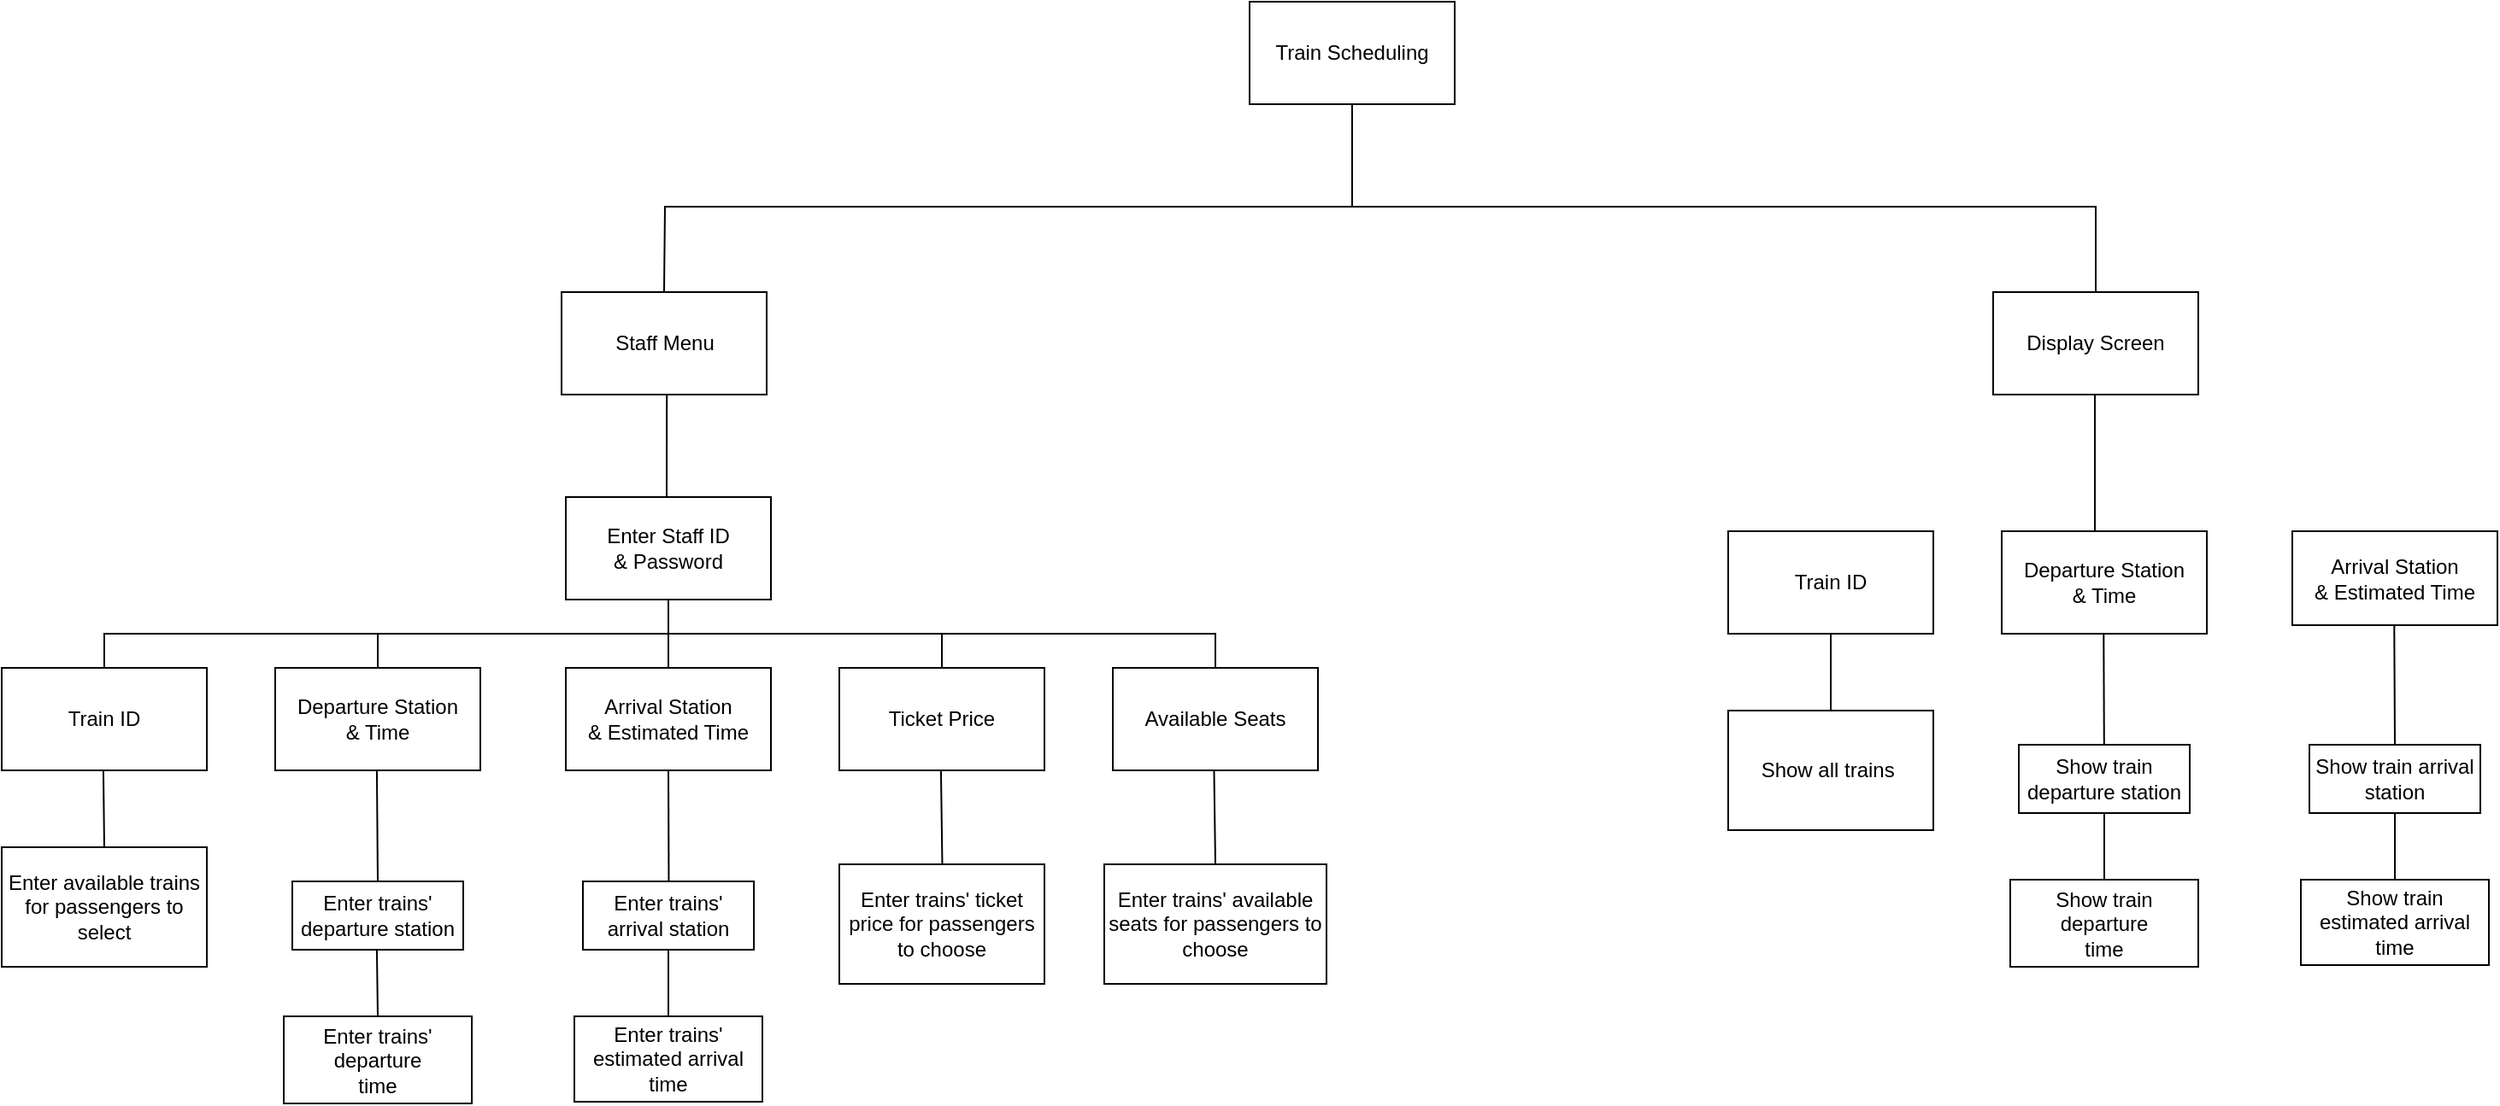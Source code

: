 <mxfile version="24.0.7" type="device">
  <diagram name="Page-1" id="gmLu2JgrGg0QX1WwN-sr">
    <mxGraphModel dx="2625" dy="1393" grid="1" gridSize="10" guides="1" tooltips="1" connect="1" arrows="1" fold="1" page="1" pageScale="1" pageWidth="1100" pageHeight="850" math="0" shadow="0">
      <root>
        <mxCell id="0" />
        <mxCell id="1" parent="0" />
        <mxCell id="Vo5YTbIJ16WxDbDKf9QX-1" value="Train Scheduling" style="rounded=0;whiteSpace=wrap;html=1;" vertex="1" parent="1">
          <mxGeometry x="1040" y="80" width="120" height="60" as="geometry" />
        </mxCell>
        <mxCell id="Vo5YTbIJ16WxDbDKf9QX-2" value="Staff Menu" style="rounded=0;whiteSpace=wrap;html=1;" vertex="1" parent="1">
          <mxGeometry x="637.5" y="250" width="120" height="60" as="geometry" />
        </mxCell>
        <mxCell id="Vo5YTbIJ16WxDbDKf9QX-3" value="Display Screen" style="rounded=0;whiteSpace=wrap;html=1;" vertex="1" parent="1">
          <mxGeometry x="1475" y="250" width="120" height="60" as="geometry" />
        </mxCell>
        <mxCell id="Vo5YTbIJ16WxDbDKf9QX-4" value="Train ID" style="rounded=0;whiteSpace=wrap;html=1;" vertex="1" parent="1">
          <mxGeometry x="310" y="470" width="120" height="60" as="geometry" />
        </mxCell>
        <mxCell id="Vo5YTbIJ16WxDbDKf9QX-5" value="Departure Station&lt;div&gt;&amp;amp; Time&lt;/div&gt;" style="rounded=0;whiteSpace=wrap;html=1;" vertex="1" parent="1">
          <mxGeometry x="470" y="470" width="120" height="60" as="geometry" />
        </mxCell>
        <mxCell id="Vo5YTbIJ16WxDbDKf9QX-6" value="Arrival Station&lt;div&gt;&amp;amp; Estimated Time&lt;/div&gt;" style="rounded=0;whiteSpace=wrap;html=1;" vertex="1" parent="1">
          <mxGeometry x="640" y="470" width="120" height="60" as="geometry" />
        </mxCell>
        <mxCell id="Vo5YTbIJ16WxDbDKf9QX-7" value="Ticket Price" style="rounded=0;whiteSpace=wrap;html=1;" vertex="1" parent="1">
          <mxGeometry x="800" y="470" width="120" height="60" as="geometry" />
        </mxCell>
        <mxCell id="Vo5YTbIJ16WxDbDKf9QX-8" value="Available Seats" style="rounded=0;whiteSpace=wrap;html=1;" vertex="1" parent="1">
          <mxGeometry x="960" y="470" width="120" height="60" as="geometry" />
        </mxCell>
        <mxCell id="Vo5YTbIJ16WxDbDKf9QX-9" value="Enter available trains for passengers to select" style="rounded=0;whiteSpace=wrap;html=1;" vertex="1" parent="1">
          <mxGeometry x="310" y="575" width="120" height="70" as="geometry" />
        </mxCell>
        <mxCell id="Vo5YTbIJ16WxDbDKf9QX-10" value="Enter trains&#39; departure station" style="rounded=0;whiteSpace=wrap;html=1;" vertex="1" parent="1">
          <mxGeometry x="480" y="595" width="100" height="40" as="geometry" />
        </mxCell>
        <mxCell id="Vo5YTbIJ16WxDbDKf9QX-11" value="Enter trains&#39; departure&lt;div&gt;time&lt;/div&gt;" style="rounded=0;whiteSpace=wrap;html=1;" vertex="1" parent="1">
          <mxGeometry x="475" y="674" width="110" height="51" as="geometry" />
        </mxCell>
        <mxCell id="Vo5YTbIJ16WxDbDKf9QX-12" value="Enter trains&#39; arrival station" style="rounded=0;whiteSpace=wrap;html=1;" vertex="1" parent="1">
          <mxGeometry x="650" y="595" width="100" height="40" as="geometry" />
        </mxCell>
        <mxCell id="Vo5YTbIJ16WxDbDKf9QX-13" value="Enter trains&#39; estimated arrival time" style="rounded=0;whiteSpace=wrap;html=1;" vertex="1" parent="1">
          <mxGeometry x="645" y="674" width="110" height="50" as="geometry" />
        </mxCell>
        <mxCell id="Vo5YTbIJ16WxDbDKf9QX-14" value="Enter trains&#39; ticket price for passengers to choose" style="rounded=0;whiteSpace=wrap;html=1;" vertex="1" parent="1">
          <mxGeometry x="800" y="585" width="120" height="70" as="geometry" />
        </mxCell>
        <mxCell id="Vo5YTbIJ16WxDbDKf9QX-15" value="Enter trains&#39; available seats for passengers to choose" style="rounded=0;whiteSpace=wrap;html=1;" vertex="1" parent="1">
          <mxGeometry x="955" y="585" width="130" height="70" as="geometry" />
        </mxCell>
        <mxCell id="Vo5YTbIJ16WxDbDKf9QX-16" value="Train ID" style="rounded=0;whiteSpace=wrap;html=1;" vertex="1" parent="1">
          <mxGeometry x="1320" y="390" width="120" height="60" as="geometry" />
        </mxCell>
        <mxCell id="Vo5YTbIJ16WxDbDKf9QX-17" value="Departure Station&lt;div&gt;&amp;amp; Time&lt;/div&gt;" style="rounded=0;whiteSpace=wrap;html=1;" vertex="1" parent="1">
          <mxGeometry x="1480" y="390" width="120" height="60" as="geometry" />
        </mxCell>
        <mxCell id="Vo5YTbIJ16WxDbDKf9QX-18" value="Arrival Station&lt;div&gt;&amp;amp; Estimated Time&lt;/div&gt;" style="rounded=0;whiteSpace=wrap;html=1;" vertex="1" parent="1">
          <mxGeometry x="1650" y="390" width="120" height="55" as="geometry" />
        </mxCell>
        <mxCell id="Vo5YTbIJ16WxDbDKf9QX-19" value="Show all trains&amp;nbsp;" style="rounded=0;whiteSpace=wrap;html=1;" vertex="1" parent="1">
          <mxGeometry x="1320" y="495" width="120" height="70" as="geometry" />
        </mxCell>
        <mxCell id="Vo5YTbIJ16WxDbDKf9QX-20" value="Show train departure station" style="rounded=0;whiteSpace=wrap;html=1;" vertex="1" parent="1">
          <mxGeometry x="1490" y="515" width="100" height="40" as="geometry" />
        </mxCell>
        <mxCell id="Vo5YTbIJ16WxDbDKf9QX-21" value="Show train departure&lt;div&gt;time&lt;/div&gt;" style="rounded=0;whiteSpace=wrap;html=1;" vertex="1" parent="1">
          <mxGeometry x="1485" y="594" width="110" height="51" as="geometry" />
        </mxCell>
        <mxCell id="Vo5YTbIJ16WxDbDKf9QX-22" value="Show train arrival station" style="rounded=0;whiteSpace=wrap;html=1;" vertex="1" parent="1">
          <mxGeometry x="1660" y="515" width="100" height="40" as="geometry" />
        </mxCell>
        <mxCell id="Vo5YTbIJ16WxDbDKf9QX-23" value="Show train estimated arrival time" style="rounded=0;whiteSpace=wrap;html=1;" vertex="1" parent="1">
          <mxGeometry x="1655" y="594" width="110" height="50" as="geometry" />
        </mxCell>
        <mxCell id="Vo5YTbIJ16WxDbDKf9QX-24" value="" style="endArrow=none;html=1;rounded=0;exitX=0.5;exitY=0;exitDx=0;exitDy=0;" edge="1" parent="1" source="Vo5YTbIJ16WxDbDKf9QX-3">
          <mxGeometry width="50" height="50" relative="1" as="geometry">
            <mxPoint x="1405" y="210" as="sourcePoint" />
            <mxPoint x="1100" y="200" as="targetPoint" />
            <Array as="points">
              <mxPoint x="1535" y="200" />
            </Array>
          </mxGeometry>
        </mxCell>
        <mxCell id="Vo5YTbIJ16WxDbDKf9QX-25" value="" style="endArrow=none;html=1;rounded=0;entryX=0.5;entryY=1;entryDx=0;entryDy=0;" edge="1" parent="1">
          <mxGeometry width="50" height="50" relative="1" as="geometry">
            <mxPoint x="699" y="370" as="sourcePoint" />
            <mxPoint x="699.09" y="310" as="targetPoint" />
          </mxGeometry>
        </mxCell>
        <mxCell id="Vo5YTbIJ16WxDbDKf9QX-26" value="" style="endArrow=none;html=1;rounded=0;entryX=0.5;entryY=1;entryDx=0;entryDy=0;exitX=0.5;exitY=0;exitDx=0;exitDy=0;" edge="1" parent="1" source="Vo5YTbIJ16WxDbDKf9QX-15">
          <mxGeometry width="50" height="50" relative="1" as="geometry">
            <mxPoint x="1020.23" y="610" as="sourcePoint" />
            <mxPoint x="1019.23" y="530" as="targetPoint" />
          </mxGeometry>
        </mxCell>
        <mxCell id="Vo5YTbIJ16WxDbDKf9QX-27" value="" style="endArrow=none;html=1;rounded=0;entryX=0.5;entryY=1;entryDx=0;entryDy=0;exitX=0.5;exitY=0;exitDx=0;exitDy=0;" edge="1" parent="1">
          <mxGeometry width="50" height="50" relative="1" as="geometry">
            <mxPoint x="860.24" y="585" as="sourcePoint" />
            <mxPoint x="859.47" y="530" as="targetPoint" />
          </mxGeometry>
        </mxCell>
        <mxCell id="Vo5YTbIJ16WxDbDKf9QX-28" value="" style="endArrow=none;html=1;rounded=0;entryX=0.5;entryY=1;entryDx=0;entryDy=0;exitX=0.5;exitY=0;exitDx=0;exitDy=0;" edge="1" parent="1" target="Vo5YTbIJ16WxDbDKf9QX-6">
          <mxGeometry width="50" height="50" relative="1" as="geometry">
            <mxPoint x="700.24" y="595" as="sourcePoint" />
            <mxPoint x="699.47" y="540" as="targetPoint" />
          </mxGeometry>
        </mxCell>
        <mxCell id="Vo5YTbIJ16WxDbDKf9QX-29" value="" style="endArrow=none;html=1;rounded=0;entryX=0.5;entryY=1;entryDx=0;entryDy=0;exitX=0.5;exitY=0;exitDx=0;exitDy=0;" edge="1" parent="1" source="Vo5YTbIJ16WxDbDKf9QX-10">
          <mxGeometry width="50" height="50" relative="1" as="geometry">
            <mxPoint x="530.24" y="585" as="sourcePoint" />
            <mxPoint x="529.47" y="530" as="targetPoint" />
          </mxGeometry>
        </mxCell>
        <mxCell id="Vo5YTbIJ16WxDbDKf9QX-30" value="" style="endArrow=none;html=1;rounded=0;entryX=0.5;entryY=1;entryDx=0;entryDy=0;exitX=0.5;exitY=0;exitDx=0;exitDy=0;" edge="1" parent="1" source="Vo5YTbIJ16WxDbDKf9QX-9">
          <mxGeometry width="50" height="50" relative="1" as="geometry">
            <mxPoint x="369" y="570" as="sourcePoint" />
            <mxPoint x="369.47" y="530" as="targetPoint" />
          </mxGeometry>
        </mxCell>
        <mxCell id="Vo5YTbIJ16WxDbDKf9QX-31" value="" style="endArrow=none;html=1;rounded=0;entryX=0.5;entryY=1;entryDx=0;entryDy=0;exitX=0.5;exitY=0;exitDx=0;exitDy=0;" edge="1" parent="1" source="Vo5YTbIJ16WxDbDKf9QX-11">
          <mxGeometry width="50" height="50" relative="1" as="geometry">
            <mxPoint x="529" y="670" as="sourcePoint" />
            <mxPoint x="529.47" y="635" as="targetPoint" />
          </mxGeometry>
        </mxCell>
        <mxCell id="Vo5YTbIJ16WxDbDKf9QX-32" value="" style="endArrow=none;html=1;rounded=0;entryX=0.5;entryY=1;entryDx=0;entryDy=0;exitX=0.5;exitY=0;exitDx=0;exitDy=0;" edge="1" parent="1" source="Vo5YTbIJ16WxDbDKf9QX-13" target="Vo5YTbIJ16WxDbDKf9QX-12">
          <mxGeometry width="50" height="50" relative="1" as="geometry">
            <mxPoint x="700" y="670" as="sourcePoint" />
            <mxPoint x="699.94" y="655" as="targetPoint" />
          </mxGeometry>
        </mxCell>
        <mxCell id="Vo5YTbIJ16WxDbDKf9QX-33" value="" style="endArrow=none;html=1;rounded=0;exitX=0.5;exitY=0;exitDx=0;exitDy=0;" edge="1" parent="1">
          <mxGeometry width="50" height="50" relative="1" as="geometry">
            <mxPoint x="1534.5" y="390" as="sourcePoint" />
            <mxPoint x="1534.5" y="310" as="targetPoint" />
          </mxGeometry>
        </mxCell>
        <mxCell id="Vo5YTbIJ16WxDbDKf9QX-34" value="" style="endArrow=none;html=1;rounded=0;entryX=0.5;entryY=1;entryDx=0;entryDy=0;exitX=0.5;exitY=0;exitDx=0;exitDy=0;" edge="1" parent="1" source="Vo5YTbIJ16WxDbDKf9QX-19" target="Vo5YTbIJ16WxDbDKf9QX-16">
          <mxGeometry width="50" height="50" relative="1" as="geometry">
            <mxPoint x="1210" y="595" as="sourcePoint" />
            <mxPoint x="1209.23" y="540" as="targetPoint" />
          </mxGeometry>
        </mxCell>
        <mxCell id="Vo5YTbIJ16WxDbDKf9QX-35" value="" style="endArrow=none;html=1;rounded=0;entryX=0.5;entryY=1;entryDx=0;entryDy=0;" edge="1" parent="1" source="Vo5YTbIJ16WxDbDKf9QX-20">
          <mxGeometry width="50" height="50" relative="1" as="geometry">
            <mxPoint x="1540" y="510" as="sourcePoint" />
            <mxPoint x="1539.64" y="450" as="targetPoint" />
          </mxGeometry>
        </mxCell>
        <mxCell id="Vo5YTbIJ16WxDbDKf9QX-36" value="" style="endArrow=none;html=1;rounded=0;entryX=0.5;entryY=1;entryDx=0;entryDy=0;exitX=0.5;exitY=0;exitDx=0;exitDy=0;" edge="1" parent="1" source="Vo5YTbIJ16WxDbDKf9QX-22">
          <mxGeometry width="50" height="50" relative="1" as="geometry">
            <mxPoint x="1710" y="510" as="sourcePoint" />
            <mxPoint x="1709.64" y="445" as="targetPoint" />
          </mxGeometry>
        </mxCell>
        <mxCell id="Vo5YTbIJ16WxDbDKf9QX-37" value="" style="endArrow=none;html=1;rounded=0;entryX=0.5;entryY=1;entryDx=0;entryDy=0;exitX=0.5;exitY=0;exitDx=0;exitDy=0;" edge="1" parent="1" source="Vo5YTbIJ16WxDbDKf9QX-23" target="Vo5YTbIJ16WxDbDKf9QX-22">
          <mxGeometry width="50" height="50" relative="1" as="geometry">
            <mxPoint x="1580" y="555" as="sourcePoint" />
            <mxPoint x="1579.64" y="490" as="targetPoint" />
          </mxGeometry>
        </mxCell>
        <mxCell id="Vo5YTbIJ16WxDbDKf9QX-38" value="" style="endArrow=none;html=1;rounded=0;entryX=0.5;entryY=1;entryDx=0;entryDy=0;exitX=0.5;exitY=0;exitDx=0;exitDy=0;" edge="1" parent="1" source="Vo5YTbIJ16WxDbDKf9QX-21" target="Vo5YTbIJ16WxDbDKf9QX-20">
          <mxGeometry width="50" height="50" relative="1" as="geometry">
            <mxPoint x="1590" y="565" as="sourcePoint" />
            <mxPoint x="1589.64" y="500" as="targetPoint" />
          </mxGeometry>
        </mxCell>
        <mxCell id="Vo5YTbIJ16WxDbDKf9QX-39" value="Enter Staff ID&lt;div&gt;&amp;amp; Password&lt;/div&gt;" style="rounded=0;whiteSpace=wrap;html=1;" vertex="1" parent="1">
          <mxGeometry x="640" y="370" width="120" height="60" as="geometry" />
        </mxCell>
        <mxCell id="Vo5YTbIJ16WxDbDKf9QX-40" value="" style="endArrow=none;html=1;rounded=0;entryX=0.5;entryY=1;entryDx=0;entryDy=0;exitX=0.5;exitY=0;exitDx=0;exitDy=0;" edge="1" parent="1" source="Vo5YTbIJ16WxDbDKf9QX-4" target="Vo5YTbIJ16WxDbDKf9QX-39">
          <mxGeometry width="50" height="50" relative="1" as="geometry">
            <mxPoint x="709" y="380" as="sourcePoint" />
            <mxPoint x="709.09" y="320" as="targetPoint" />
            <Array as="points">
              <mxPoint x="370" y="450" />
              <mxPoint x="700" y="450" />
            </Array>
          </mxGeometry>
        </mxCell>
        <mxCell id="Vo5YTbIJ16WxDbDKf9QX-41" value="" style="endArrow=none;html=1;rounded=0;exitX=0.5;exitY=0;exitDx=0;exitDy=0;" edge="1" parent="1" source="Vo5YTbIJ16WxDbDKf9QX-5">
          <mxGeometry width="50" height="50" relative="1" as="geometry">
            <mxPoint x="719" y="390" as="sourcePoint" />
            <mxPoint x="530" y="450" as="targetPoint" />
          </mxGeometry>
        </mxCell>
        <mxCell id="Vo5YTbIJ16WxDbDKf9QX-42" value="" style="endArrow=none;html=1;rounded=0;exitX=0.5;exitY=0;exitDx=0;exitDy=0;" edge="1" parent="1" source="Vo5YTbIJ16WxDbDKf9QX-6">
          <mxGeometry width="50" height="50" relative="1" as="geometry">
            <mxPoint x="729" y="400" as="sourcePoint" />
            <mxPoint x="700" y="450" as="targetPoint" />
          </mxGeometry>
        </mxCell>
        <mxCell id="Vo5YTbIJ16WxDbDKf9QX-43" value="" style="endArrow=none;html=1;rounded=0;entryX=0.5;entryY=0;entryDx=0;entryDy=0;" edge="1" parent="1" target="Vo5YTbIJ16WxDbDKf9QX-7">
          <mxGeometry width="50" height="50" relative="1" as="geometry">
            <mxPoint x="700" y="450" as="sourcePoint" />
            <mxPoint x="739.09" y="350" as="targetPoint" />
            <Array as="points">
              <mxPoint x="860" y="450" />
            </Array>
          </mxGeometry>
        </mxCell>
        <mxCell id="Vo5YTbIJ16WxDbDKf9QX-44" value="" style="endArrow=none;html=1;rounded=0;entryX=0.5;entryY=0;entryDx=0;entryDy=0;" edge="1" parent="1" target="Vo5YTbIJ16WxDbDKf9QX-8">
          <mxGeometry width="50" height="50" relative="1" as="geometry">
            <mxPoint x="860" y="450" as="sourcePoint" />
            <mxPoint x="749.09" y="360" as="targetPoint" />
            <Array as="points">
              <mxPoint x="1020" y="450" />
            </Array>
          </mxGeometry>
        </mxCell>
        <mxCell id="Vo5YTbIJ16WxDbDKf9QX-45" value="" style="endArrow=none;html=1;rounded=0;exitX=0.5;exitY=0;exitDx=0;exitDy=0;entryX=0.5;entryY=1;entryDx=0;entryDy=0;" edge="1" parent="1" source="Vo5YTbIJ16WxDbDKf9QX-2" target="Vo5YTbIJ16WxDbDKf9QX-1">
          <mxGeometry width="50" height="50" relative="1" as="geometry">
            <mxPoint x="1020" y="300" as="sourcePoint" />
            <mxPoint x="1070" y="250" as="targetPoint" />
            <Array as="points">
              <mxPoint x="698" y="200" />
              <mxPoint x="1100" y="200" />
            </Array>
          </mxGeometry>
        </mxCell>
      </root>
    </mxGraphModel>
  </diagram>
</mxfile>
